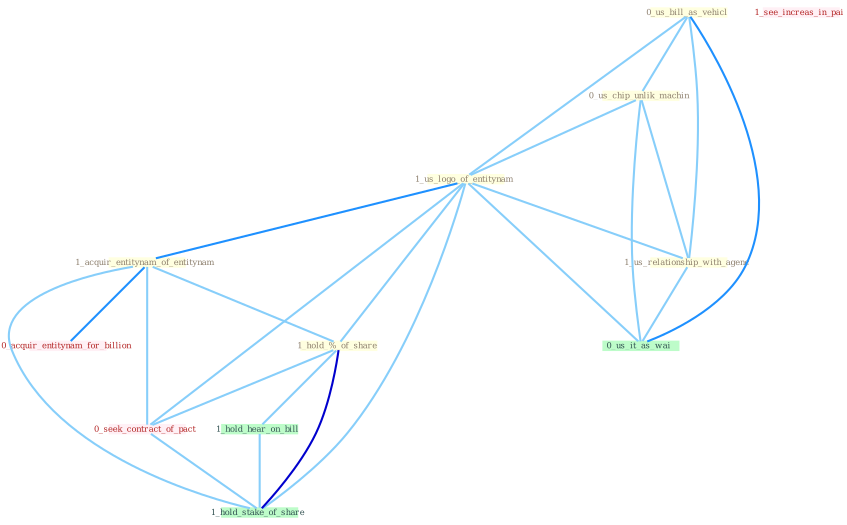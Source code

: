Graph G{ 
    node
    [shape=polygon,style=filled,width=.5,height=.06,color="#BDFCC9",fixedsize=true,fontsize=4,
    fontcolor="#2f4f4f"];
    {node
    [color="#ffffe0", fontcolor="#8b7d6b"] "0_us_bill_as_vehicl " "0_us_chip_unlik_machin " "1_us_logo_of_entitynam " "1_acquir_entitynam_of_entitynam " "1_hold_%_of_share " "1_us_relationship_with_agenc "}
{node [color="#fff0f5", fontcolor="#b22222"] "0_seek_contract_of_pact " "0_acquir_entitynam_for_billion " "1_see_increas_in_pai "}
edge [color="#B0E2FF"];

	"0_us_bill_as_vehicl " -- "0_us_chip_unlik_machin " [w="1", color="#87cefa" ];
	"0_us_bill_as_vehicl " -- "1_us_logo_of_entitynam " [w="1", color="#87cefa" ];
	"0_us_bill_as_vehicl " -- "1_us_relationship_with_agenc " [w="1", color="#87cefa" ];
	"0_us_bill_as_vehicl " -- "0_us_it_as_wai " [w="2", color="#1e90ff" , len=0.8];
	"0_us_chip_unlik_machin " -- "1_us_logo_of_entitynam " [w="1", color="#87cefa" ];
	"0_us_chip_unlik_machin " -- "1_us_relationship_with_agenc " [w="1", color="#87cefa" ];
	"0_us_chip_unlik_machin " -- "0_us_it_as_wai " [w="1", color="#87cefa" ];
	"1_us_logo_of_entitynam " -- "1_acquir_entitynam_of_entitynam " [w="2", color="#1e90ff" , len=0.8];
	"1_us_logo_of_entitynam " -- "1_hold_%_of_share " [w="1", color="#87cefa" ];
	"1_us_logo_of_entitynam " -- "1_us_relationship_with_agenc " [w="1", color="#87cefa" ];
	"1_us_logo_of_entitynam " -- "0_seek_contract_of_pact " [w="1", color="#87cefa" ];
	"1_us_logo_of_entitynam " -- "0_us_it_as_wai " [w="1", color="#87cefa" ];
	"1_us_logo_of_entitynam " -- "1_hold_stake_of_share " [w="1", color="#87cefa" ];
	"1_acquir_entitynam_of_entitynam " -- "1_hold_%_of_share " [w="1", color="#87cefa" ];
	"1_acquir_entitynam_of_entitynam " -- "0_seek_contract_of_pact " [w="1", color="#87cefa" ];
	"1_acquir_entitynam_of_entitynam " -- "0_acquir_entitynam_for_billion " [w="2", color="#1e90ff" , len=0.8];
	"1_acquir_entitynam_of_entitynam " -- "1_hold_stake_of_share " [w="1", color="#87cefa" ];
	"1_hold_%_of_share " -- "0_seek_contract_of_pact " [w="1", color="#87cefa" ];
	"1_hold_%_of_share " -- "1_hold_hear_on_bill " [w="1", color="#87cefa" ];
	"1_hold_%_of_share " -- "1_hold_stake_of_share " [w="3", color="#0000cd" , len=0.6];
	"1_us_relationship_with_agenc " -- "0_us_it_as_wai " [w="1", color="#87cefa" ];
	"0_seek_contract_of_pact " -- "1_hold_stake_of_share " [w="1", color="#87cefa" ];
	"1_hold_hear_on_bill " -- "1_hold_stake_of_share " [w="1", color="#87cefa" ];
}